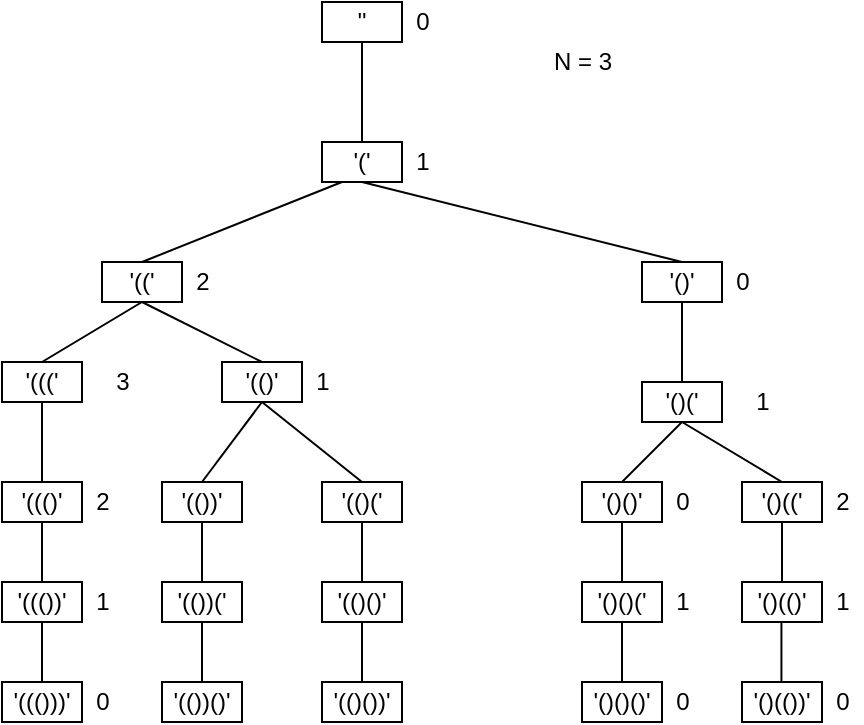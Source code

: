 <mxfile version="14.4.2" type="github">
  <diagram id="mEW-Un5fLUDRnqZUkq09" name="leetCode 22">
    <mxGraphModel dx="1178" dy="660" grid="1" gridSize="10" guides="1" tooltips="1" connect="1" arrows="1" fold="1" page="1" pageScale="1" pageWidth="827" pageHeight="1169" math="0" shadow="0">
      <root>
        <mxCell id="0" />
        <mxCell id="1" parent="0" />
        <mxCell id="DeGqzrqYdOOytYLzk74u-1" value="&#39;&#39;" style="rounded=0;whiteSpace=wrap;html=1;" vertex="1" parent="1">
          <mxGeometry x="350" y="420" width="40" height="20" as="geometry" />
        </mxCell>
        <mxCell id="DeGqzrqYdOOytYLzk74u-2" value="&#39;(&#39;" style="rounded=0;whiteSpace=wrap;html=1;" vertex="1" parent="1">
          <mxGeometry x="350" y="490" width="40" height="20" as="geometry" />
        </mxCell>
        <mxCell id="DeGqzrqYdOOytYLzk74u-3" value="" style="endArrow=none;html=1;entryX=0.5;entryY=1;entryDx=0;entryDy=0;" edge="1" parent="1" target="DeGqzrqYdOOytYLzk74u-1">
          <mxGeometry width="50" height="50" relative="1" as="geometry">
            <mxPoint x="370" y="490" as="sourcePoint" />
            <mxPoint x="420" y="440" as="targetPoint" />
          </mxGeometry>
        </mxCell>
        <mxCell id="DeGqzrqYdOOytYLzk74u-4" value="&#39;((&#39;" style="rounded=0;whiteSpace=wrap;html=1;" vertex="1" parent="1">
          <mxGeometry x="240" y="550" width="40" height="20" as="geometry" />
        </mxCell>
        <mxCell id="DeGqzrqYdOOytYLzk74u-5" value="" style="endArrow=none;html=1;exitX=0.5;exitY=0;exitDx=0;exitDy=0;entryX=0.25;entryY=1;entryDx=0;entryDy=0;" edge="1" parent="1" source="DeGqzrqYdOOytYLzk74u-4" target="DeGqzrqYdOOytYLzk74u-2">
          <mxGeometry width="50" height="50" relative="1" as="geometry">
            <mxPoint x="290" y="560" as="sourcePoint" />
            <mxPoint x="330" y="520" as="targetPoint" />
          </mxGeometry>
        </mxCell>
        <mxCell id="DeGqzrqYdOOytYLzk74u-6" value="&#39;()&#39;" style="rounded=0;whiteSpace=wrap;html=1;" vertex="1" parent="1">
          <mxGeometry x="510" y="550" width="40" height="20" as="geometry" />
        </mxCell>
        <mxCell id="DeGqzrqYdOOytYLzk74u-7" value="" style="endArrow=none;html=1;exitX=0.5;exitY=1;exitDx=0;exitDy=0;entryX=0.5;entryY=0;entryDx=0;entryDy=0;" edge="1" parent="1" source="DeGqzrqYdOOytYLzk74u-2" target="DeGqzrqYdOOytYLzk74u-6">
          <mxGeometry width="50" height="50" relative="1" as="geometry">
            <mxPoint x="370" y="550" as="sourcePoint" />
            <mxPoint x="420" y="500" as="targetPoint" />
          </mxGeometry>
        </mxCell>
        <mxCell id="DeGqzrqYdOOytYLzk74u-8" value="&#39;(()&#39;" style="rounded=0;whiteSpace=wrap;html=1;" vertex="1" parent="1">
          <mxGeometry x="300" y="600" width="40" height="20" as="geometry" />
        </mxCell>
        <mxCell id="DeGqzrqYdOOytYLzk74u-11" value="" style="endArrow=none;html=1;exitX=0.5;exitY=0;exitDx=0;exitDy=0;" edge="1" parent="1" source="DeGqzrqYdOOytYLzk74u-8">
          <mxGeometry width="50" height="50" relative="1" as="geometry">
            <mxPoint x="210" y="620" as="sourcePoint" />
            <mxPoint x="260" y="570" as="targetPoint" />
          </mxGeometry>
        </mxCell>
        <mxCell id="DeGqzrqYdOOytYLzk74u-12" value="N = 3" style="text;html=1;align=center;verticalAlign=middle;resizable=0;points=[];autosize=1;" vertex="1" parent="1">
          <mxGeometry x="460" y="440" width="40" height="20" as="geometry" />
        </mxCell>
        <mxCell id="DeGqzrqYdOOytYLzk74u-14" value="&#39;()(&#39;" style="rounded=0;whiteSpace=wrap;html=1;" vertex="1" parent="1">
          <mxGeometry x="510" y="610" width="40" height="20" as="geometry" />
        </mxCell>
        <mxCell id="DeGqzrqYdOOytYLzk74u-15" value="" style="endArrow=none;html=1;entryX=0.5;entryY=1;entryDx=0;entryDy=0;" edge="1" parent="1" source="DeGqzrqYdOOytYLzk74u-14" target="DeGqzrqYdOOytYLzk74u-6">
          <mxGeometry width="50" height="50" relative="1" as="geometry">
            <mxPoint x="510" y="640" as="sourcePoint" />
            <mxPoint x="560" y="590" as="targetPoint" />
          </mxGeometry>
        </mxCell>
        <mxCell id="DeGqzrqYdOOytYLzk74u-16" value="&#39;(())&#39;" style="rounded=0;whiteSpace=wrap;html=1;" vertex="1" parent="1">
          <mxGeometry x="270" y="660" width="40" height="20" as="geometry" />
        </mxCell>
        <mxCell id="DeGqzrqYdOOytYLzk74u-17" value="" style="endArrow=none;html=1;exitX=0.5;exitY=0;exitDx=0;exitDy=0;entryX=0.5;entryY=1;entryDx=0;entryDy=0;" edge="1" parent="1" source="DeGqzrqYdOOytYLzk74u-16" target="DeGqzrqYdOOytYLzk74u-8">
          <mxGeometry width="50" height="50" relative="1" as="geometry">
            <mxPoint x="390" y="640" as="sourcePoint" />
            <mxPoint x="440" y="590" as="targetPoint" />
          </mxGeometry>
        </mxCell>
        <mxCell id="DeGqzrqYdOOytYLzk74u-18" value="&#39;()()&#39;" style="rounded=0;whiteSpace=wrap;html=1;" vertex="1" parent="1">
          <mxGeometry x="480" y="660" width="40" height="20" as="geometry" />
        </mxCell>
        <mxCell id="DeGqzrqYdOOytYLzk74u-19" value="" style="endArrow=none;html=1;exitX=0.5;exitY=0;exitDx=0;exitDy=0;entryX=0.5;entryY=1;entryDx=0;entryDy=0;" edge="1" parent="1" source="DeGqzrqYdOOytYLzk74u-18" target="DeGqzrqYdOOytYLzk74u-14">
          <mxGeometry width="50" height="50" relative="1" as="geometry">
            <mxPoint x="510" y="640" as="sourcePoint" />
            <mxPoint x="560" y="590" as="targetPoint" />
          </mxGeometry>
        </mxCell>
        <mxCell id="DeGqzrqYdOOytYLzk74u-20" value="&#39;(((&#39;" style="rounded=0;whiteSpace=wrap;html=1;" vertex="1" parent="1">
          <mxGeometry x="190" y="600" width="40" height="20" as="geometry" />
        </mxCell>
        <mxCell id="DeGqzrqYdOOytYLzk74u-21" value="" style="endArrow=none;html=1;exitX=0.5;exitY=0;exitDx=0;exitDy=0;" edge="1" parent="1" source="DeGqzrqYdOOytYLzk74u-20">
          <mxGeometry width="50" height="50" relative="1" as="geometry">
            <mxPoint x="390" y="640" as="sourcePoint" />
            <mxPoint x="260" y="570" as="targetPoint" />
          </mxGeometry>
        </mxCell>
        <mxCell id="DeGqzrqYdOOytYLzk74u-22" value="&#39;((()&#39;" style="rounded=0;whiteSpace=wrap;html=1;" vertex="1" parent="1">
          <mxGeometry x="190" y="660" width="40" height="20" as="geometry" />
        </mxCell>
        <mxCell id="DeGqzrqYdOOytYLzk74u-23" value="" style="endArrow=none;html=1;exitX=0.5;exitY=0;exitDx=0;exitDy=0;entryX=0.5;entryY=1;entryDx=0;entryDy=0;" edge="1" parent="1" source="DeGqzrqYdOOytYLzk74u-22" target="DeGqzrqYdOOytYLzk74u-20">
          <mxGeometry width="50" height="50" relative="1" as="geometry">
            <mxPoint x="390" y="640" as="sourcePoint" />
            <mxPoint x="440" y="590" as="targetPoint" />
          </mxGeometry>
        </mxCell>
        <mxCell id="DeGqzrqYdOOytYLzk74u-24" value="&#39;((())&#39;" style="rounded=0;whiteSpace=wrap;html=1;" vertex="1" parent="1">
          <mxGeometry x="190" y="710" width="40" height="20" as="geometry" />
        </mxCell>
        <mxCell id="DeGqzrqYdOOytYLzk74u-25" value="" style="endArrow=none;html=1;exitX=0.5;exitY=0;exitDx=0;exitDy=0;entryX=0.5;entryY=1;entryDx=0;entryDy=0;" edge="1" parent="1" source="DeGqzrqYdOOytYLzk74u-24" target="DeGqzrqYdOOytYLzk74u-22">
          <mxGeometry width="50" height="50" relative="1" as="geometry">
            <mxPoint x="390" y="640" as="sourcePoint" />
            <mxPoint x="440" y="590" as="targetPoint" />
          </mxGeometry>
        </mxCell>
        <mxCell id="DeGqzrqYdOOytYLzk74u-26" value="&#39;((()))&#39;" style="rounded=0;whiteSpace=wrap;html=1;" vertex="1" parent="1">
          <mxGeometry x="190" y="760" width="40" height="20" as="geometry" />
        </mxCell>
        <mxCell id="DeGqzrqYdOOytYLzk74u-27" value="" style="endArrow=none;html=1;exitX=0.5;exitY=0;exitDx=0;exitDy=0;entryX=0.5;entryY=1;entryDx=0;entryDy=0;" edge="1" parent="1" source="DeGqzrqYdOOytYLzk74u-26" target="DeGqzrqYdOOytYLzk74u-24">
          <mxGeometry width="50" height="50" relative="1" as="geometry">
            <mxPoint x="206" y="761" as="sourcePoint" />
            <mxPoint x="440" y="590" as="targetPoint" />
          </mxGeometry>
        </mxCell>
        <mxCell id="DeGqzrqYdOOytYLzk74u-28" value="&#39;(())(&#39;" style="rounded=0;whiteSpace=wrap;html=1;" vertex="1" parent="1">
          <mxGeometry x="270" y="710" width="40" height="20" as="geometry" />
        </mxCell>
        <mxCell id="DeGqzrqYdOOytYLzk74u-29" value="&#39;(())()&#39;" style="rounded=0;whiteSpace=wrap;html=1;" vertex="1" parent="1">
          <mxGeometry x="270" y="760" width="40" height="20" as="geometry" />
        </mxCell>
        <mxCell id="DeGqzrqYdOOytYLzk74u-30" value="&#39;(()(&#39;" style="rounded=0;whiteSpace=wrap;html=1;" vertex="1" parent="1">
          <mxGeometry x="350" y="660" width="40" height="20" as="geometry" />
        </mxCell>
        <mxCell id="DeGqzrqYdOOytYLzk74u-31" value="" style="endArrow=none;html=1;entryX=0.5;entryY=1;entryDx=0;entryDy=0;" edge="1" parent="1" target="DeGqzrqYdOOytYLzk74u-16">
          <mxGeometry width="50" height="50" relative="1" as="geometry">
            <mxPoint x="290" y="710" as="sourcePoint" />
            <mxPoint x="330" y="670" as="targetPoint" />
          </mxGeometry>
        </mxCell>
        <mxCell id="DeGqzrqYdOOytYLzk74u-32" value="" style="endArrow=none;html=1;exitX=0.5;exitY=0;exitDx=0;exitDy=0;" edge="1" parent="1" source="DeGqzrqYdOOytYLzk74u-30">
          <mxGeometry width="50" height="50" relative="1" as="geometry">
            <mxPoint x="390" y="640" as="sourcePoint" />
            <mxPoint x="320" y="620" as="targetPoint" />
          </mxGeometry>
        </mxCell>
        <mxCell id="DeGqzrqYdOOytYLzk74u-33" value="&#39;(()()&#39;" style="rounded=0;whiteSpace=wrap;html=1;" vertex="1" parent="1">
          <mxGeometry x="350" y="710" width="40" height="20" as="geometry" />
        </mxCell>
        <mxCell id="DeGqzrqYdOOytYLzk74u-34" value="&#39;(()())&#39;" style="rounded=0;whiteSpace=wrap;html=1;" vertex="1" parent="1">
          <mxGeometry x="350" y="760" width="40" height="20" as="geometry" />
        </mxCell>
        <mxCell id="DeGqzrqYdOOytYLzk74u-35" value="" style="endArrow=none;html=1;entryX=0.5;entryY=1;entryDx=0;entryDy=0;" edge="1" parent="1" target="DeGqzrqYdOOytYLzk74u-30">
          <mxGeometry width="50" height="50" relative="1" as="geometry">
            <mxPoint x="370" y="710" as="sourcePoint" />
            <mxPoint x="410" y="660" as="targetPoint" />
          </mxGeometry>
        </mxCell>
        <mxCell id="DeGqzrqYdOOytYLzk74u-38" value="" style="endArrow=none;html=1;exitX=0.5;exitY=0;exitDx=0;exitDy=0;entryX=0.5;entryY=1;entryDx=0;entryDy=0;" edge="1" parent="1" source="DeGqzrqYdOOytYLzk74u-34" target="DeGqzrqYdOOytYLzk74u-33">
          <mxGeometry width="50" height="50" relative="1" as="geometry">
            <mxPoint x="414" y="690" as="sourcePoint" />
            <mxPoint x="454" y="650" as="targetPoint" />
          </mxGeometry>
        </mxCell>
        <mxCell id="DeGqzrqYdOOytYLzk74u-39" value="" style="endArrow=none;html=1;entryX=0.5;entryY=1;entryDx=0;entryDy=0;" edge="1" parent="1" target="DeGqzrqYdOOytYLzk74u-28">
          <mxGeometry width="50" height="50" relative="1" as="geometry">
            <mxPoint x="290" y="760" as="sourcePoint" />
            <mxPoint x="330" y="720" as="targetPoint" />
          </mxGeometry>
        </mxCell>
        <mxCell id="DeGqzrqYdOOytYLzk74u-40" value="&#39;()((&#39;" style="rounded=0;whiteSpace=wrap;html=1;" vertex="1" parent="1">
          <mxGeometry x="560" y="660" width="40" height="20" as="geometry" />
        </mxCell>
        <mxCell id="DeGqzrqYdOOytYLzk74u-41" value="&#39;()()(&#39;" style="rounded=0;whiteSpace=wrap;html=1;" vertex="1" parent="1">
          <mxGeometry x="480" y="710" width="40" height="20" as="geometry" />
        </mxCell>
        <mxCell id="DeGqzrqYdOOytYLzk74u-42" value="&#39;()()()&#39;" style="rounded=0;whiteSpace=wrap;html=1;" vertex="1" parent="1">
          <mxGeometry x="480" y="760" width="40" height="20" as="geometry" />
        </mxCell>
        <mxCell id="DeGqzrqYdOOytYLzk74u-43" value="&#39;()(()&#39;" style="rounded=0;whiteSpace=wrap;html=1;" vertex="1" parent="1">
          <mxGeometry x="560" y="710" width="40" height="20" as="geometry" />
        </mxCell>
        <mxCell id="DeGqzrqYdOOytYLzk74u-44" value="&#39;()(())&#39;" style="rounded=0;whiteSpace=wrap;html=1;" vertex="1" parent="1">
          <mxGeometry x="560" y="760" width="40" height="20" as="geometry" />
        </mxCell>
        <mxCell id="DeGqzrqYdOOytYLzk74u-46" value="" style="endArrow=none;html=1;exitX=0.5;exitY=0;exitDx=0;exitDy=0;entryX=0.5;entryY=1;entryDx=0;entryDy=0;" edge="1" parent="1" source="DeGqzrqYdOOytYLzk74u-40" target="DeGqzrqYdOOytYLzk74u-14">
          <mxGeometry width="50" height="50" relative="1" as="geometry">
            <mxPoint x="390" y="640" as="sourcePoint" />
            <mxPoint x="440" y="590" as="targetPoint" />
          </mxGeometry>
        </mxCell>
        <mxCell id="DeGqzrqYdOOytYLzk74u-47" value="" style="endArrow=none;html=1;exitX=0.5;exitY=0;exitDx=0;exitDy=0;entryX=0.5;entryY=1;entryDx=0;entryDy=0;" edge="1" parent="1" source="DeGqzrqYdOOytYLzk74u-41" target="DeGqzrqYdOOytYLzk74u-18">
          <mxGeometry width="50" height="50" relative="1" as="geometry">
            <mxPoint x="390" y="640" as="sourcePoint" />
            <mxPoint x="440" y="590" as="targetPoint" />
          </mxGeometry>
        </mxCell>
        <mxCell id="DeGqzrqYdOOytYLzk74u-48" value="" style="endArrow=none;html=1;exitX=0.5;exitY=0;exitDx=0;exitDy=0;entryX=0.5;entryY=1;entryDx=0;entryDy=0;" edge="1" parent="1" source="DeGqzrqYdOOytYLzk74u-42" target="DeGqzrqYdOOytYLzk74u-41">
          <mxGeometry width="50" height="50" relative="1" as="geometry">
            <mxPoint x="390" y="640" as="sourcePoint" />
            <mxPoint x="440" y="590" as="targetPoint" />
          </mxGeometry>
        </mxCell>
        <mxCell id="DeGqzrqYdOOytYLzk74u-49" value="" style="endArrow=none;html=1;exitX=0.5;exitY=0;exitDx=0;exitDy=0;entryX=0.5;entryY=1;entryDx=0;entryDy=0;" edge="1" parent="1" source="DeGqzrqYdOOytYLzk74u-43" target="DeGqzrqYdOOytYLzk74u-40">
          <mxGeometry width="50" height="50" relative="1" as="geometry">
            <mxPoint x="510" y="720" as="sourcePoint" />
            <mxPoint x="510" y="690" as="targetPoint" />
            <Array as="points" />
          </mxGeometry>
        </mxCell>
        <mxCell id="DeGqzrqYdOOytYLzk74u-50" value="" style="endArrow=none;html=1;exitX=0.5;exitY=0;exitDx=0;exitDy=0;entryX=0.5;entryY=1;entryDx=0;entryDy=0;" edge="1" parent="1">
          <mxGeometry width="50" height="50" relative="1" as="geometry">
            <mxPoint x="579.71" y="760" as="sourcePoint" />
            <mxPoint x="579.71" y="730" as="targetPoint" />
            <Array as="points" />
          </mxGeometry>
        </mxCell>
        <mxCell id="DeGqzrqYdOOytYLzk74u-60" value="0" style="text;html=1;align=center;verticalAlign=middle;resizable=0;points=[];autosize=1;" vertex="1" parent="1">
          <mxGeometry x="390" y="420" width="20" height="20" as="geometry" />
        </mxCell>
        <mxCell id="DeGqzrqYdOOytYLzk74u-61" value="1" style="text;html=1;align=center;verticalAlign=middle;resizable=0;points=[];autosize=1;" vertex="1" parent="1">
          <mxGeometry x="390" y="490" width="20" height="20" as="geometry" />
        </mxCell>
        <mxCell id="DeGqzrqYdOOytYLzk74u-62" value="2" style="text;html=1;align=center;verticalAlign=middle;resizable=0;points=[];autosize=1;" vertex="1" parent="1">
          <mxGeometry x="280" y="550" width="20" height="20" as="geometry" />
        </mxCell>
        <mxCell id="DeGqzrqYdOOytYLzk74u-63" value="3" style="text;html=1;align=center;verticalAlign=middle;resizable=0;points=[];autosize=1;" vertex="1" parent="1">
          <mxGeometry x="240" y="600" width="20" height="20" as="geometry" />
        </mxCell>
        <mxCell id="DeGqzrqYdOOytYLzk74u-64" value="1" style="text;html=1;align=center;verticalAlign=middle;resizable=0;points=[];autosize=1;" vertex="1" parent="1">
          <mxGeometry x="340" y="600" width="20" height="20" as="geometry" />
        </mxCell>
        <mxCell id="DeGqzrqYdOOytYLzk74u-65" value="0" style="text;html=1;align=center;verticalAlign=middle;resizable=0;points=[];autosize=1;" vertex="1" parent="1">
          <mxGeometry x="550" y="550" width="20" height="20" as="geometry" />
        </mxCell>
        <mxCell id="DeGqzrqYdOOytYLzk74u-66" value="1" style="text;html=1;align=center;verticalAlign=middle;resizable=0;points=[];autosize=1;" vertex="1" parent="1">
          <mxGeometry x="560" y="610" width="20" height="20" as="geometry" />
        </mxCell>
        <mxCell id="DeGqzrqYdOOytYLzk74u-67" value="2" style="text;html=1;align=center;verticalAlign=middle;resizable=0;points=[];autosize=1;" vertex="1" parent="1">
          <mxGeometry x="230" y="660" width="20" height="20" as="geometry" />
        </mxCell>
        <mxCell id="DeGqzrqYdOOytYLzk74u-68" value="1" style="text;html=1;align=center;verticalAlign=middle;resizable=0;points=[];autosize=1;" vertex="1" parent="1">
          <mxGeometry x="230" y="710" width="20" height="20" as="geometry" />
        </mxCell>
        <mxCell id="DeGqzrqYdOOytYLzk74u-69" value="0" style="text;html=1;align=center;verticalAlign=middle;resizable=0;points=[];autosize=1;" vertex="1" parent="1">
          <mxGeometry x="230" y="760" width="20" height="20" as="geometry" />
        </mxCell>
        <mxCell id="DeGqzrqYdOOytYLzk74u-70" value="0" style="text;html=1;align=center;verticalAlign=middle;resizable=0;points=[];autosize=1;" vertex="1" parent="1">
          <mxGeometry x="520" y="660" width="20" height="20" as="geometry" />
        </mxCell>
        <mxCell id="DeGqzrqYdOOytYLzk74u-71" value="2" style="text;html=1;align=center;verticalAlign=middle;resizable=0;points=[];autosize=1;" vertex="1" parent="1">
          <mxGeometry x="600" y="660" width="20" height="20" as="geometry" />
        </mxCell>
        <mxCell id="DeGqzrqYdOOytYLzk74u-72" value="1" style="text;html=1;align=center;verticalAlign=middle;resizable=0;points=[];autosize=1;" vertex="1" parent="1">
          <mxGeometry x="520" y="710" width="20" height="20" as="geometry" />
        </mxCell>
        <mxCell id="DeGqzrqYdOOytYLzk74u-73" value="1" style="text;html=1;align=center;verticalAlign=middle;resizable=0;points=[];autosize=1;" vertex="1" parent="1">
          <mxGeometry x="600" y="710" width="20" height="20" as="geometry" />
        </mxCell>
        <mxCell id="DeGqzrqYdOOytYLzk74u-74" value="0" style="text;html=1;align=center;verticalAlign=middle;resizable=0;points=[];autosize=1;" vertex="1" parent="1">
          <mxGeometry x="520" y="760" width="20" height="20" as="geometry" />
        </mxCell>
        <mxCell id="DeGqzrqYdOOytYLzk74u-75" value="0" style="text;html=1;align=center;verticalAlign=middle;resizable=0;points=[];autosize=1;" vertex="1" parent="1">
          <mxGeometry x="600" y="760" width="20" height="20" as="geometry" />
        </mxCell>
      </root>
    </mxGraphModel>
  </diagram>
</mxfile>
